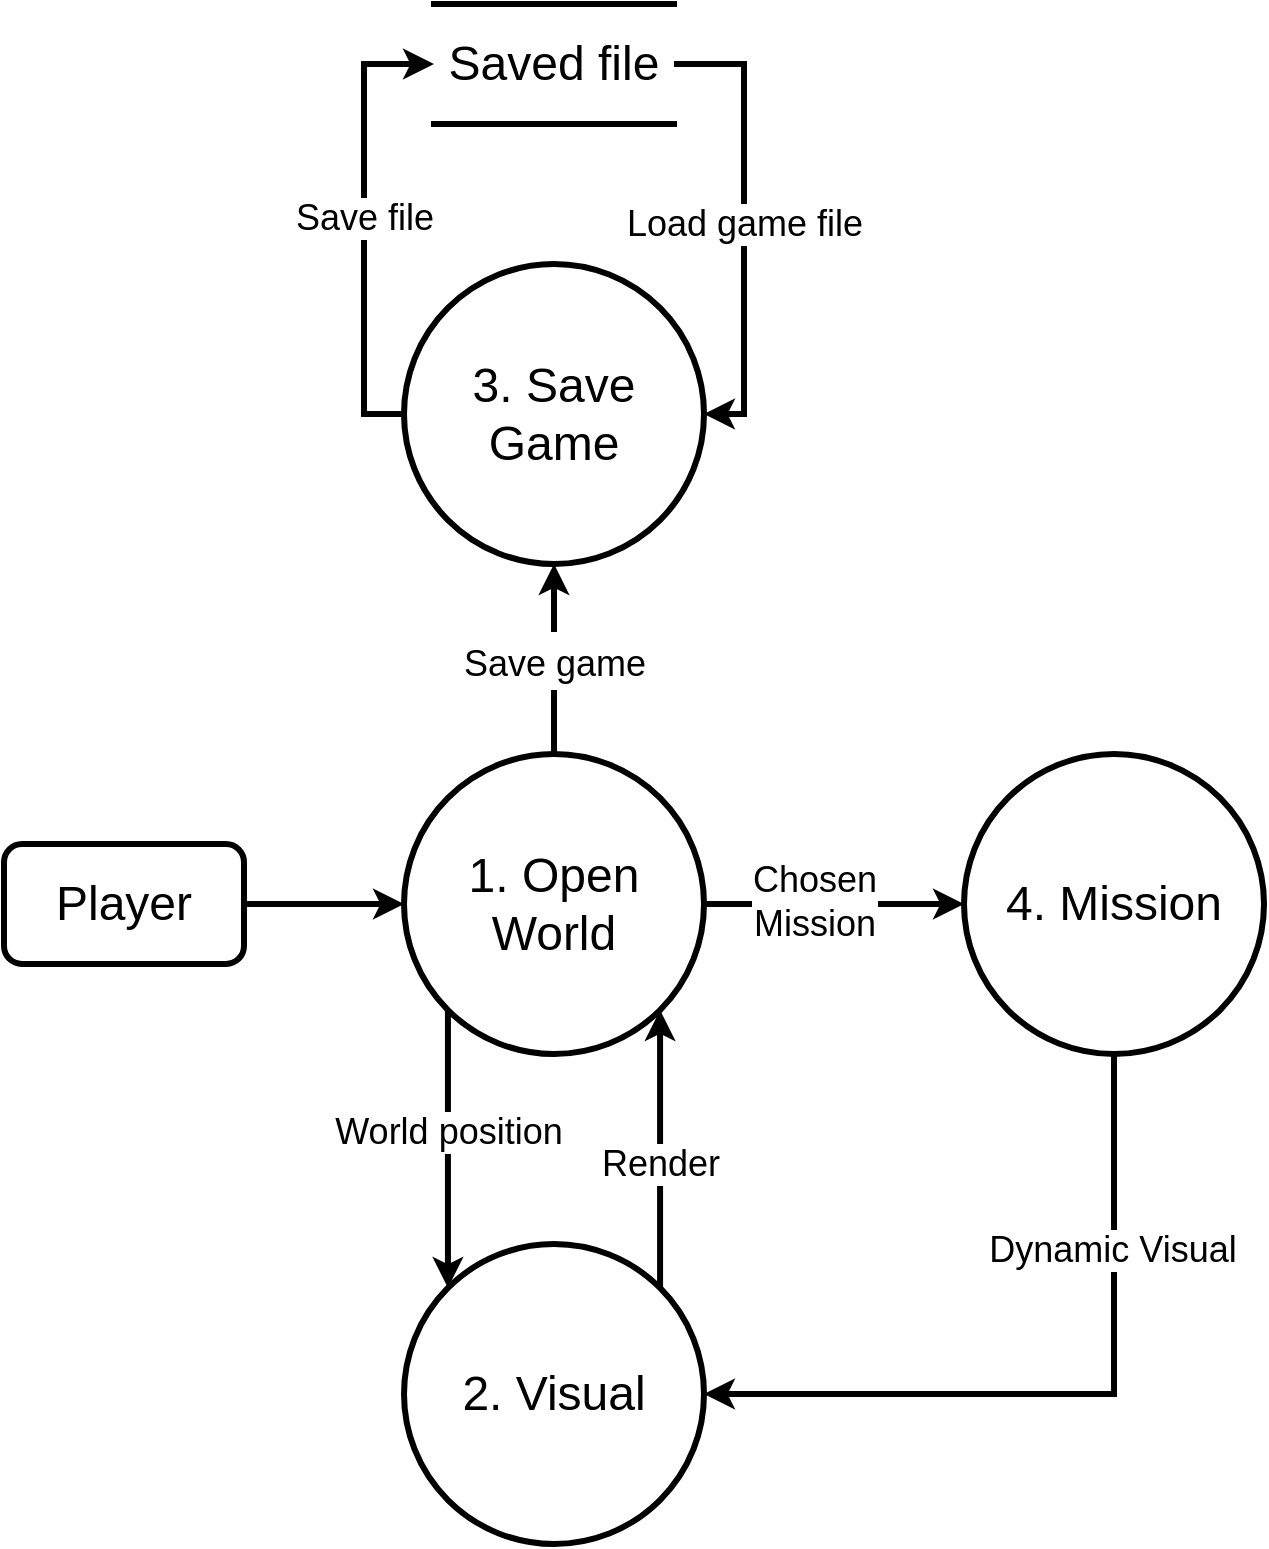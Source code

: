 <mxfile version="16.6.6" type="github">
  <diagram id="q9LkjGjWb3xOaKHyB-Pv" name="Page-1">
    <mxGraphModel dx="1970" dy="1125" grid="1" gridSize="10" guides="1" tooltips="1" connect="1" arrows="1" fold="1" page="1" pageScale="1" pageWidth="850" pageHeight="1100" math="0" shadow="0">
      <root>
        <mxCell id="0" />
        <mxCell id="1" parent="0" />
        <mxCell id="dm_kBzCv7fK3MoQjF0nc-8" style="edgeStyle=orthogonalEdgeStyle;rounded=0;orthogonalLoop=1;jettySize=auto;html=1;entryX=0;entryY=0.5;entryDx=0;entryDy=0;fontSize=24;strokeWidth=3;" edge="1" parent="1" source="dm_kBzCv7fK3MoQjF0nc-2" target="dm_kBzCv7fK3MoQjF0nc-3">
          <mxGeometry relative="1" as="geometry" />
        </mxCell>
        <mxCell id="dm_kBzCv7fK3MoQjF0nc-2" value="Player" style="rounded=1;whiteSpace=wrap;html=1;fontSize=24;strokeWidth=3;" vertex="1" parent="1">
          <mxGeometry x="80" y="436" width="120" height="60" as="geometry" />
        </mxCell>
        <mxCell id="dm_kBzCv7fK3MoQjF0nc-37" value="&lt;font style=&quot;font-size: 18px&quot;&gt;Save game&lt;/font&gt;" style="edgeStyle=orthogonalEdgeStyle;rounded=0;orthogonalLoop=1;jettySize=auto;html=1;exitX=0.5;exitY=0;exitDx=0;exitDy=0;entryX=0.5;entryY=1;entryDx=0;entryDy=0;fontSize=24;strokeWidth=3;" edge="1" parent="1" source="dm_kBzCv7fK3MoQjF0nc-3" target="dm_kBzCv7fK3MoQjF0nc-5">
          <mxGeometry relative="1" as="geometry" />
        </mxCell>
        <mxCell id="dm_kBzCv7fK3MoQjF0nc-40" style="edgeStyle=orthogonalEdgeStyle;rounded=0;orthogonalLoop=1;jettySize=auto;html=1;exitX=1;exitY=0.5;exitDx=0;exitDy=0;entryX=0;entryY=0.5;entryDx=0;entryDy=0;fontSize=24;strokeWidth=3;" edge="1" parent="1" source="dm_kBzCv7fK3MoQjF0nc-3" target="dm_kBzCv7fK3MoQjF0nc-6">
          <mxGeometry relative="1" as="geometry" />
        </mxCell>
        <mxCell id="dm_kBzCv7fK3MoQjF0nc-48" value="&lt;div&gt;Chosen&lt;/div&gt;&lt;div&gt;Mission&lt;br&gt;&lt;/div&gt;" style="edgeLabel;html=1;align=center;verticalAlign=middle;resizable=0;points=[];fontSize=18;" vertex="1" connectable="0" parent="dm_kBzCv7fK3MoQjF0nc-40">
          <mxGeometry x="-0.159" y="1" relative="1" as="geometry">
            <mxPoint as="offset" />
          </mxGeometry>
        </mxCell>
        <mxCell id="dm_kBzCv7fK3MoQjF0nc-43" style="edgeStyle=orthogonalEdgeStyle;rounded=0;orthogonalLoop=1;jettySize=auto;html=1;exitX=0;exitY=1;exitDx=0;exitDy=0;entryX=0;entryY=0;entryDx=0;entryDy=0;fontSize=24;strokeWidth=3;" edge="1" parent="1" source="dm_kBzCv7fK3MoQjF0nc-3" target="dm_kBzCv7fK3MoQjF0nc-4">
          <mxGeometry relative="1" as="geometry" />
        </mxCell>
        <mxCell id="dm_kBzCv7fK3MoQjF0nc-50" value="World position" style="edgeLabel;html=1;align=center;verticalAlign=middle;resizable=0;points=[];fontSize=18;" vertex="1" connectable="0" parent="dm_kBzCv7fK3MoQjF0nc-43">
          <mxGeometry x="-0.12" relative="1" as="geometry">
            <mxPoint as="offset" />
          </mxGeometry>
        </mxCell>
        <mxCell id="dm_kBzCv7fK3MoQjF0nc-3" value="&lt;div&gt;1. Open&lt;/div&gt;&lt;div&gt;World&lt;br&gt;&lt;/div&gt;" style="ellipse;whiteSpace=wrap;html=1;aspect=fixed;fontSize=24;strokeWidth=3;" vertex="1" parent="1">
          <mxGeometry x="280" y="391" width="150" height="150" as="geometry" />
        </mxCell>
        <mxCell id="dm_kBzCv7fK3MoQjF0nc-44" style="edgeStyle=orthogonalEdgeStyle;rounded=0;orthogonalLoop=1;jettySize=auto;html=1;exitX=1;exitY=0;exitDx=0;exitDy=0;entryX=1;entryY=1;entryDx=0;entryDy=0;fontSize=24;strokeWidth=3;" edge="1" parent="1" source="dm_kBzCv7fK3MoQjF0nc-4" target="dm_kBzCv7fK3MoQjF0nc-3">
          <mxGeometry relative="1" as="geometry" />
        </mxCell>
        <mxCell id="dm_kBzCv7fK3MoQjF0nc-51" value="Render" style="edgeLabel;html=1;align=center;verticalAlign=middle;resizable=0;points=[];fontSize=18;" vertex="1" connectable="0" parent="dm_kBzCv7fK3MoQjF0nc-44">
          <mxGeometry x="-0.108" relative="1" as="geometry">
            <mxPoint as="offset" />
          </mxGeometry>
        </mxCell>
        <mxCell id="dm_kBzCv7fK3MoQjF0nc-4" value="2. Visual" style="ellipse;whiteSpace=wrap;html=1;aspect=fixed;fontSize=24;strokeWidth=3;" vertex="1" parent="1">
          <mxGeometry x="280" y="636" width="150" height="150" as="geometry" />
        </mxCell>
        <mxCell id="dm_kBzCv7fK3MoQjF0nc-34" style="edgeStyle=orthogonalEdgeStyle;rounded=0;orthogonalLoop=1;jettySize=auto;html=1;exitX=0;exitY=0.5;exitDx=0;exitDy=0;entryX=0;entryY=0.5;entryDx=0;entryDy=0;fontSize=24;strokeWidth=3;" edge="1" parent="1" source="dm_kBzCv7fK3MoQjF0nc-5" target="dm_kBzCv7fK3MoQjF0nc-7">
          <mxGeometry relative="1" as="geometry" />
        </mxCell>
        <mxCell id="dm_kBzCv7fK3MoQjF0nc-46" value="Save file" style="edgeLabel;html=1;align=center;verticalAlign=middle;resizable=0;points=[];fontSize=18;" vertex="1" connectable="0" parent="dm_kBzCv7fK3MoQjF0nc-34">
          <mxGeometry x="0.026" relative="1" as="geometry">
            <mxPoint as="offset" />
          </mxGeometry>
        </mxCell>
        <mxCell id="dm_kBzCv7fK3MoQjF0nc-5" value="3. Save Game" style="ellipse;whiteSpace=wrap;html=1;aspect=fixed;fontSize=24;strokeWidth=3;" vertex="1" parent="1">
          <mxGeometry x="280" y="146" width="150" height="150" as="geometry" />
        </mxCell>
        <mxCell id="dm_kBzCv7fK3MoQjF0nc-45" style="edgeStyle=orthogonalEdgeStyle;rounded=0;orthogonalLoop=1;jettySize=auto;html=1;exitX=0.5;exitY=1;exitDx=0;exitDy=0;entryX=1;entryY=0.5;entryDx=0;entryDy=0;fontSize=24;strokeWidth=3;" edge="1" parent="1" source="dm_kBzCv7fK3MoQjF0nc-6" target="dm_kBzCv7fK3MoQjF0nc-4">
          <mxGeometry relative="1" as="geometry" />
        </mxCell>
        <mxCell id="dm_kBzCv7fK3MoQjF0nc-49" value="Dynamic Visual" style="edgeLabel;html=1;align=center;verticalAlign=middle;resizable=0;points=[];fontSize=18;" vertex="1" connectable="0" parent="dm_kBzCv7fK3MoQjF0nc-45">
          <mxGeometry x="-0.48" y="-1" relative="1" as="geometry">
            <mxPoint as="offset" />
          </mxGeometry>
        </mxCell>
        <mxCell id="dm_kBzCv7fK3MoQjF0nc-6" value="4. Mission" style="ellipse;whiteSpace=wrap;html=1;aspect=fixed;fontSize=24;strokeWidth=3;" vertex="1" parent="1">
          <mxGeometry x="560" y="391" width="150" height="150" as="geometry" />
        </mxCell>
        <mxCell id="dm_kBzCv7fK3MoQjF0nc-47" value="Load game file" style="edgeStyle=orthogonalEdgeStyle;rounded=0;orthogonalLoop=1;jettySize=auto;html=1;exitX=1;exitY=0.5;exitDx=0;exitDy=0;entryX=1;entryY=0.5;entryDx=0;entryDy=0;fontSize=18;strokeWidth=3;" edge="1" parent="1" source="dm_kBzCv7fK3MoQjF0nc-7" target="dm_kBzCv7fK3MoQjF0nc-5">
          <mxGeometry relative="1" as="geometry" />
        </mxCell>
        <mxCell id="dm_kBzCv7fK3MoQjF0nc-7" value="Saved file" style="shape=partialRectangle;whiteSpace=wrap;html=1;left=0;right=0;fillColor=none;fontSize=24;strokeWidth=3;" vertex="1" parent="1">
          <mxGeometry x="295" y="16" width="120" height="60" as="geometry" />
        </mxCell>
      </root>
    </mxGraphModel>
  </diagram>
</mxfile>
